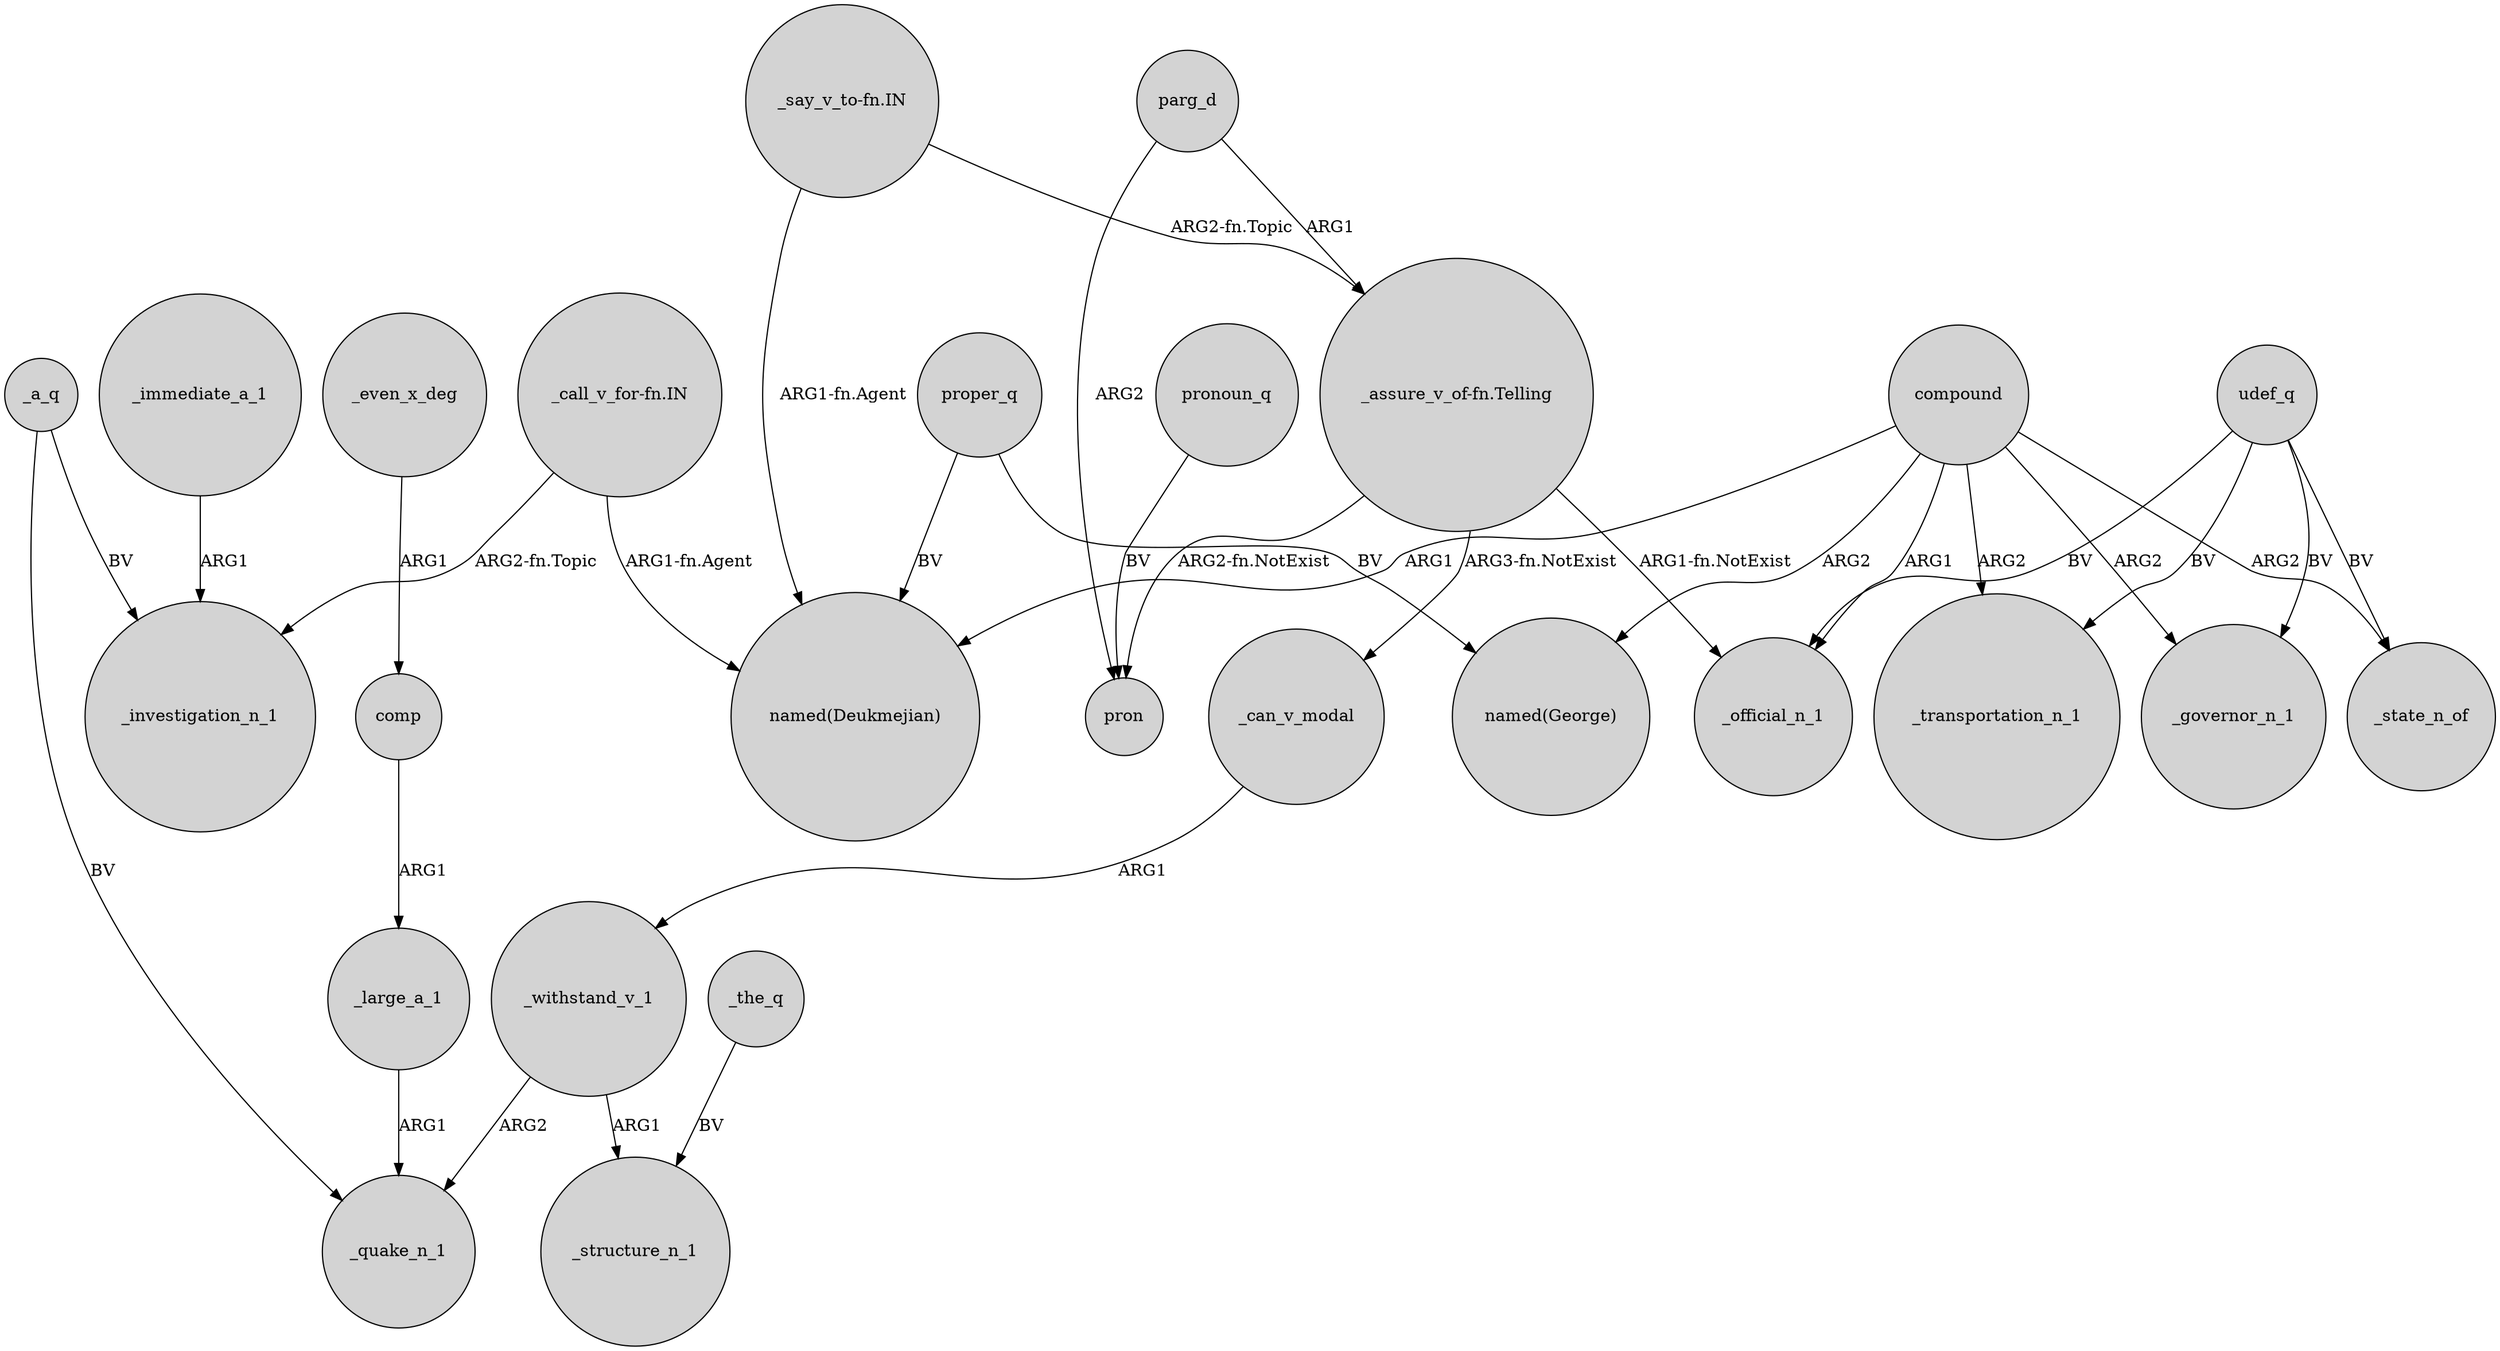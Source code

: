 digraph {
	node [shape=circle style=filled]
	_large_a_1 -> _quake_n_1 [label=ARG1]
	"_say_v_to-fn.IN" -> "named(Deukmejian)" [label="ARG1-fn.Agent"]
	udef_q -> _transportation_n_1 [label=BV]
	udef_q -> _governor_n_1 [label=BV]
	comp -> _large_a_1 [label=ARG1]
	udef_q -> _state_n_of [label=BV]
	"_call_v_for-fn.IN" -> _investigation_n_1 [label="ARG2-fn.Topic"]
	compound -> _transportation_n_1 [label=ARG2]
	compound -> _state_n_of [label=ARG2]
	compound -> "named(George)" [label=ARG2]
	_the_q -> _structure_n_1 [label=BV]
	"_assure_v_of-fn.Telling" -> pron [label="ARG2-fn.NotExist"]
	_even_x_deg -> comp [label=ARG1]
	"_say_v_to-fn.IN" -> "_assure_v_of-fn.Telling" [label="ARG2-fn.Topic"]
	parg_d -> pron [label=ARG2]
	parg_d -> "_assure_v_of-fn.Telling" [label=ARG1]
	"_assure_v_of-fn.Telling" -> _can_v_modal [label="ARG3-fn.NotExist"]
	pronoun_q -> pron [label=BV]
	compound -> _governor_n_1 [label=ARG2]
	udef_q -> _official_n_1 [label=BV]
	_a_q -> _investigation_n_1 [label=BV]
	_can_v_modal -> _withstand_v_1 [label=ARG1]
	_withstand_v_1 -> _structure_n_1 [label=ARG1]
	proper_q -> "named(Deukmejian)" [label=BV]
	"_call_v_for-fn.IN" -> "named(Deukmejian)" [label="ARG1-fn.Agent"]
	proper_q -> "named(George)" [label=BV]
	compound -> "named(Deukmejian)" [label=ARG1]
	"_assure_v_of-fn.Telling" -> _official_n_1 [label="ARG1-fn.NotExist"]
	_immediate_a_1 -> _investigation_n_1 [label=ARG1]
	compound -> _official_n_1 [label=ARG1]
	_withstand_v_1 -> _quake_n_1 [label=ARG2]
	_a_q -> _quake_n_1 [label=BV]
}

